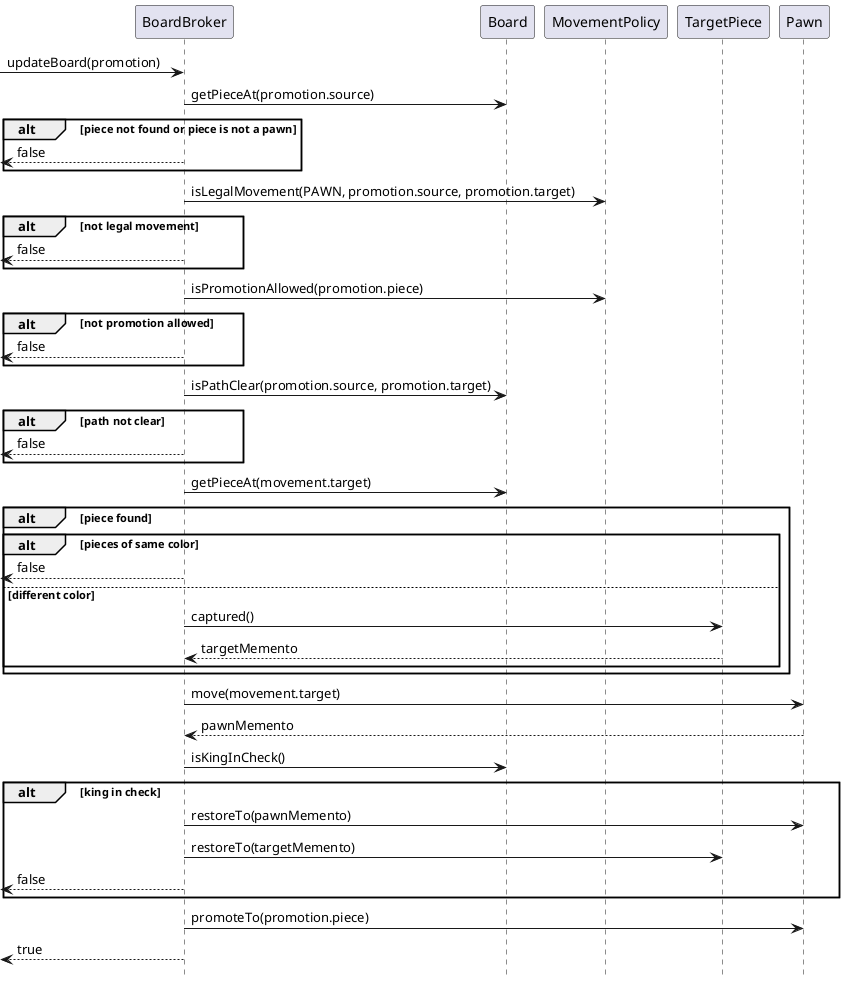 @startuml

[-> BoardBroker: updateBoard(promotion)

BoardBroker -> Board: getPieceAt(promotion.source)
alt piece not found or piece is not a pawn
	BoardBroker -->[: false
end

BoardBroker -> MovementPolicy: isLegalMovement(PAWN, promotion.source, promotion.target)
alt not legal movement
	BoardBroker -->[: false
end

BoardBroker -> MovementPolicy: isPromotionAllowed(promotion.piece)
alt not promotion allowed
	BoardBroker -->[: false
end

BoardBroker -> Board: isPathClear(promotion.source, promotion.target)
alt path not clear
	BoardBroker -->[: false
end

BoardBroker -> Board: getPieceAt(movement.target)
alt piece found
	alt pieces of same color
		BoardBroker -->[: false
	else different color
		BoardBroker -> TargetPiece: captured()
		TargetPiece --> BoardBroker: targetMemento
	end
end

BoardBroker -> Pawn: move(movement.target)
Pawn --> BoardBroker: pawnMemento

BoardBroker -> Board: isKingInCheck()
alt king in check
	BoardBroker -> Pawn: restoreTo(pawnMemento)
	BoardBroker -> TargetPiece: restoreTo(targetMemento)
	BoardBroker -->[: false
end

BoardBroker -> Pawn: promoteTo(promotion.piece)
BoardBroker -->[: true

hide footbox
@enduml
